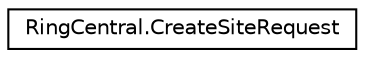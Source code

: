 digraph "Graphical Class Hierarchy"
{
 // LATEX_PDF_SIZE
  edge [fontname="Helvetica",fontsize="10",labelfontname="Helvetica",labelfontsize="10"];
  node [fontname="Helvetica",fontsize="10",shape=record];
  rankdir="LR";
  Node0 [label="RingCentral.CreateSiteRequest",height=0.2,width=0.4,color="black", fillcolor="white", style="filled",URL="$classRingCentral_1_1CreateSiteRequest.html",tooltip=" "];
}
